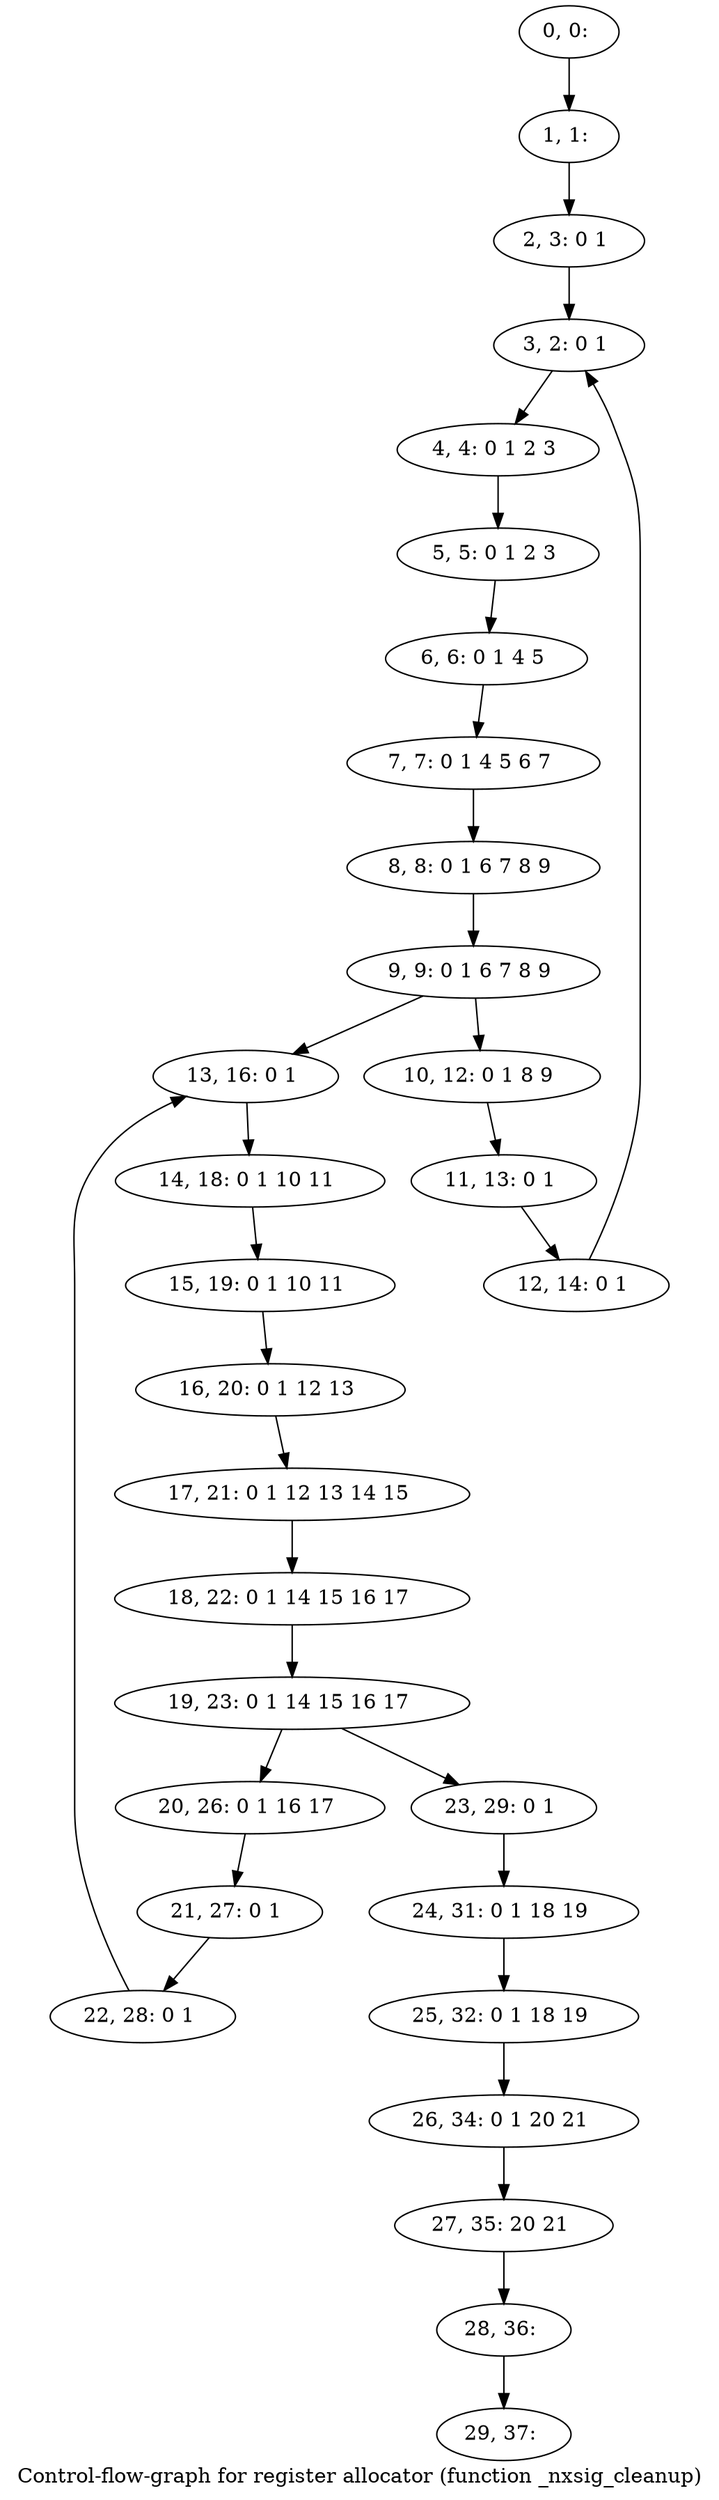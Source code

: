 digraph G {
graph [label="Control-flow-graph for register allocator (function _nxsig_cleanup)"]
0[label="0, 0: "];
1[label="1, 1: "];
2[label="2, 3: 0 1 "];
3[label="3, 2: 0 1 "];
4[label="4, 4: 0 1 2 3 "];
5[label="5, 5: 0 1 2 3 "];
6[label="6, 6: 0 1 4 5 "];
7[label="7, 7: 0 1 4 5 6 7 "];
8[label="8, 8: 0 1 6 7 8 9 "];
9[label="9, 9: 0 1 6 7 8 9 "];
10[label="10, 12: 0 1 8 9 "];
11[label="11, 13: 0 1 "];
12[label="12, 14: 0 1 "];
13[label="13, 16: 0 1 "];
14[label="14, 18: 0 1 10 11 "];
15[label="15, 19: 0 1 10 11 "];
16[label="16, 20: 0 1 12 13 "];
17[label="17, 21: 0 1 12 13 14 15 "];
18[label="18, 22: 0 1 14 15 16 17 "];
19[label="19, 23: 0 1 14 15 16 17 "];
20[label="20, 26: 0 1 16 17 "];
21[label="21, 27: 0 1 "];
22[label="22, 28: 0 1 "];
23[label="23, 29: 0 1 "];
24[label="24, 31: 0 1 18 19 "];
25[label="25, 32: 0 1 18 19 "];
26[label="26, 34: 0 1 20 21 "];
27[label="27, 35: 20 21 "];
28[label="28, 36: "];
29[label="29, 37: "];
0->1 ;
1->2 ;
2->3 ;
3->4 ;
4->5 ;
5->6 ;
6->7 ;
7->8 ;
8->9 ;
9->10 ;
9->13 ;
10->11 ;
11->12 ;
12->3 ;
13->14 ;
14->15 ;
15->16 ;
16->17 ;
17->18 ;
18->19 ;
19->20 ;
19->23 ;
20->21 ;
21->22 ;
22->13 ;
23->24 ;
24->25 ;
25->26 ;
26->27 ;
27->28 ;
28->29 ;
}
